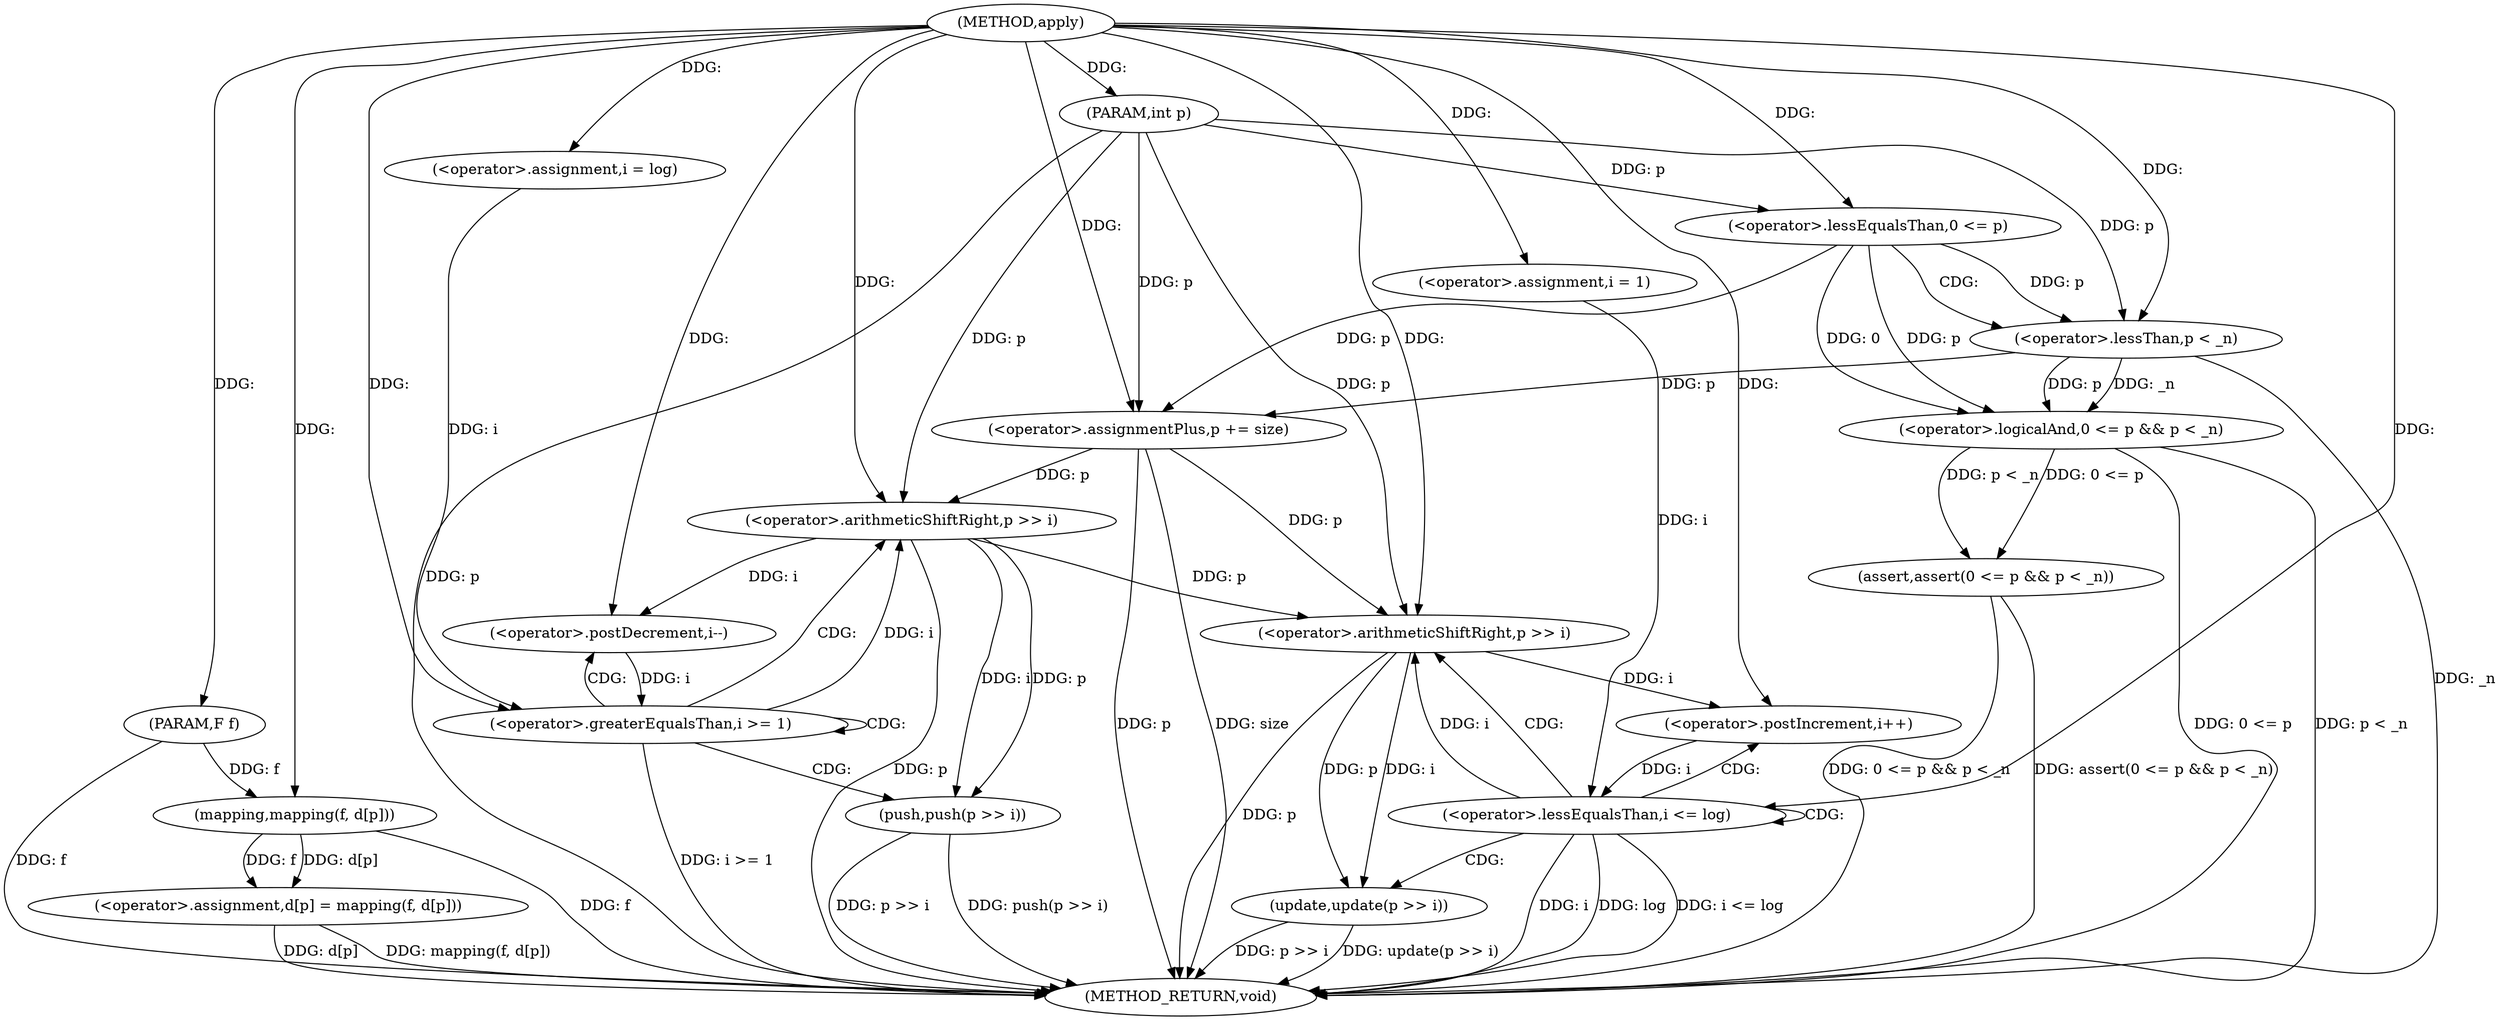 digraph "apply" {  
"1003422" [label = "(METHOD,apply)" ]
"1003474" [label = "(METHOD_RETURN,void)" ]
"1003423" [label = "(PARAM,int p)" ]
"1003424" [label = "(PARAM,F f)" ]
"1003426" [label = "(assert,assert(0 <= p && p < _n))" ]
"1003434" [label = "(<operator>.assignmentPlus,p += size)" ]
"1003451" [label = "(<operator>.assignment,d[p] = mapping(f, d[p]))" ]
"1003439" [label = "(<operator>.assignment,i = log)" ]
"1003442" [label = "(<operator>.greaterEqualsThan,i >= 1)" ]
"1003445" [label = "(<operator>.postDecrement,i--)" ]
"1003447" [label = "(push,push(p >> i))" ]
"1003462" [label = "(<operator>.assignment,i = 1)" ]
"1003465" [label = "(<operator>.lessEqualsThan,i <= log)" ]
"1003468" [label = "(<operator>.postIncrement,i++)" ]
"1003470" [label = "(update,update(p >> i))" ]
"1003427" [label = "(<operator>.logicalAnd,0 <= p && p < _n)" ]
"1003455" [label = "(mapping,mapping(f, d[p]))" ]
"1003428" [label = "(<operator>.lessEqualsThan,0 <= p)" ]
"1003431" [label = "(<operator>.lessThan,p < _n)" ]
"1003448" [label = "(<operator>.arithmeticShiftRight,p >> i)" ]
"1003471" [label = "(<operator>.arithmeticShiftRight,p >> i)" ]
  "1003423" -> "1003474"  [ label = "DDG: p"] 
  "1003424" -> "1003474"  [ label = "DDG: f"] 
  "1003427" -> "1003474"  [ label = "DDG: 0 <= p"] 
  "1003427" -> "1003474"  [ label = "DDG: p < _n"] 
  "1003426" -> "1003474"  [ label = "DDG: 0 <= p && p < _n"] 
  "1003426" -> "1003474"  [ label = "DDG: assert(0 <= p && p < _n)"] 
  "1003434" -> "1003474"  [ label = "DDG: p"] 
  "1003442" -> "1003474"  [ label = "DDG: i >= 1"] 
  "1003451" -> "1003474"  [ label = "DDG: d[p]"] 
  "1003455" -> "1003474"  [ label = "DDG: f"] 
  "1003451" -> "1003474"  [ label = "DDG: mapping(f, d[p])"] 
  "1003465" -> "1003474"  [ label = "DDG: i"] 
  "1003465" -> "1003474"  [ label = "DDG: log"] 
  "1003465" -> "1003474"  [ label = "DDG: i <= log"] 
  "1003471" -> "1003474"  [ label = "DDG: p"] 
  "1003470" -> "1003474"  [ label = "DDG: p >> i"] 
  "1003470" -> "1003474"  [ label = "DDG: update(p >> i)"] 
  "1003448" -> "1003474"  [ label = "DDG: p"] 
  "1003447" -> "1003474"  [ label = "DDG: p >> i"] 
  "1003447" -> "1003474"  [ label = "DDG: push(p >> i)"] 
  "1003431" -> "1003474"  [ label = "DDG: _n"] 
  "1003434" -> "1003474"  [ label = "DDG: size"] 
  "1003422" -> "1003423"  [ label = "DDG: "] 
  "1003422" -> "1003424"  [ label = "DDG: "] 
  "1003422" -> "1003434"  [ label = "DDG: "] 
  "1003455" -> "1003451"  [ label = "DDG: d[p]"] 
  "1003455" -> "1003451"  [ label = "DDG: f"] 
  "1003427" -> "1003426"  [ label = "DDG: p < _n"] 
  "1003427" -> "1003426"  [ label = "DDG: 0 <= p"] 
  "1003428" -> "1003434"  [ label = "DDG: p"] 
  "1003431" -> "1003434"  [ label = "DDG: p"] 
  "1003423" -> "1003434"  [ label = "DDG: p"] 
  "1003422" -> "1003439"  [ label = "DDG: "] 
  "1003422" -> "1003462"  [ label = "DDG: "] 
  "1003428" -> "1003427"  [ label = "DDG: p"] 
  "1003428" -> "1003427"  [ label = "DDG: 0"] 
  "1003431" -> "1003427"  [ label = "DDG: _n"] 
  "1003431" -> "1003427"  [ label = "DDG: p"] 
  "1003439" -> "1003442"  [ label = "DDG: i"] 
  "1003445" -> "1003442"  [ label = "DDG: i"] 
  "1003422" -> "1003442"  [ label = "DDG: "] 
  "1003448" -> "1003445"  [ label = "DDG: i"] 
  "1003422" -> "1003445"  [ label = "DDG: "] 
  "1003448" -> "1003447"  [ label = "DDG: i"] 
  "1003448" -> "1003447"  [ label = "DDG: p"] 
  "1003424" -> "1003455"  [ label = "DDG: f"] 
  "1003422" -> "1003455"  [ label = "DDG: "] 
  "1003462" -> "1003465"  [ label = "DDG: i"] 
  "1003468" -> "1003465"  [ label = "DDG: i"] 
  "1003422" -> "1003465"  [ label = "DDG: "] 
  "1003471" -> "1003468"  [ label = "DDG: i"] 
  "1003422" -> "1003468"  [ label = "DDG: "] 
  "1003471" -> "1003470"  [ label = "DDG: i"] 
  "1003471" -> "1003470"  [ label = "DDG: p"] 
  "1003422" -> "1003428"  [ label = "DDG: "] 
  "1003423" -> "1003428"  [ label = "DDG: p"] 
  "1003428" -> "1003431"  [ label = "DDG: p"] 
  "1003423" -> "1003431"  [ label = "DDG: p"] 
  "1003422" -> "1003431"  [ label = "DDG: "] 
  "1003434" -> "1003448"  [ label = "DDG: p"] 
  "1003423" -> "1003448"  [ label = "DDG: p"] 
  "1003422" -> "1003448"  [ label = "DDG: "] 
  "1003442" -> "1003448"  [ label = "DDG: i"] 
  "1003434" -> "1003471"  [ label = "DDG: p"] 
  "1003448" -> "1003471"  [ label = "DDG: p"] 
  "1003423" -> "1003471"  [ label = "DDG: p"] 
  "1003422" -> "1003471"  [ label = "DDG: "] 
  "1003465" -> "1003471"  [ label = "DDG: i"] 
  "1003442" -> "1003447"  [ label = "CDG: "] 
  "1003442" -> "1003448"  [ label = "CDG: "] 
  "1003442" -> "1003442"  [ label = "CDG: "] 
  "1003442" -> "1003445"  [ label = "CDG: "] 
  "1003465" -> "1003465"  [ label = "CDG: "] 
  "1003465" -> "1003470"  [ label = "CDG: "] 
  "1003465" -> "1003471"  [ label = "CDG: "] 
  "1003465" -> "1003468"  [ label = "CDG: "] 
  "1003428" -> "1003431"  [ label = "CDG: "] 
}
